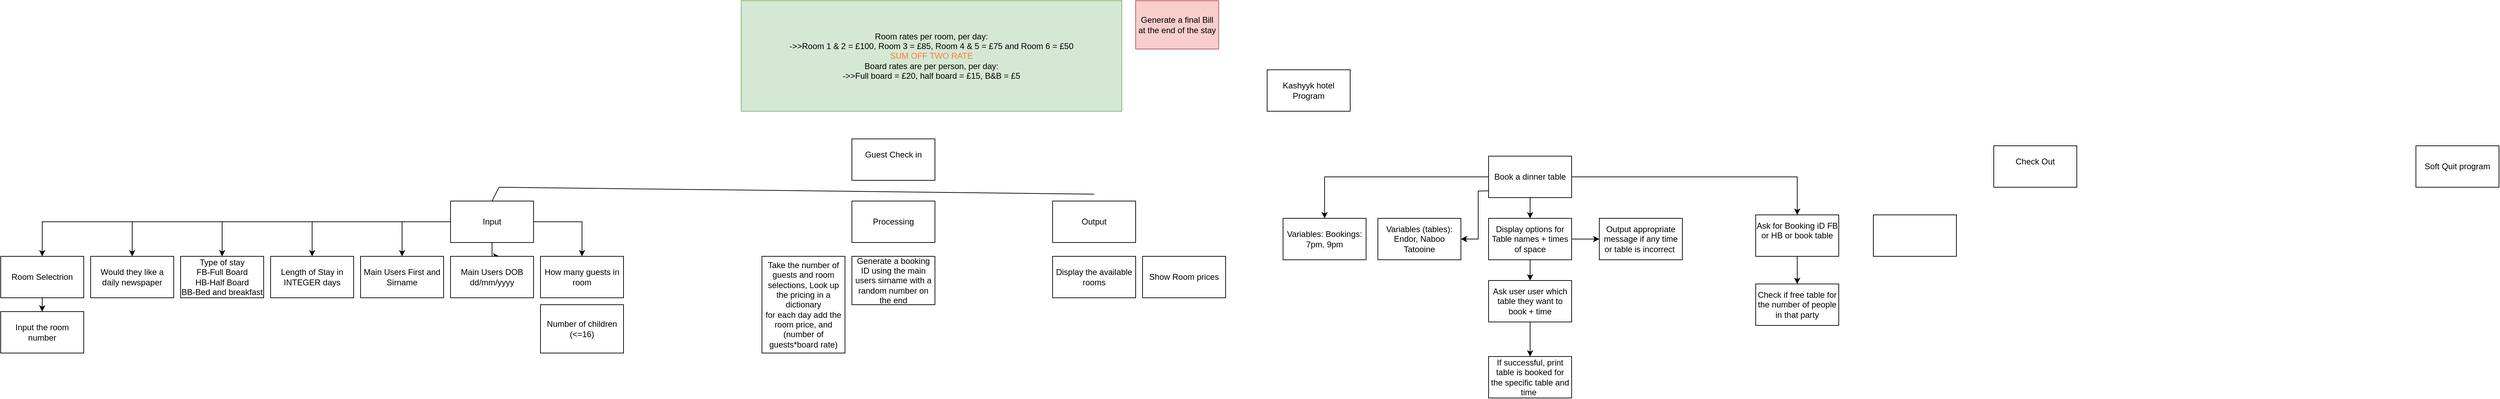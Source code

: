 <mxfile version="22.0.8" type="github">
  <diagram name="Page-1" id="g4rA1UfjoHgd0uxCYoGI">
    <mxGraphModel dx="2688" dy="461" grid="1" gridSize="10" guides="1" tooltips="1" connect="1" arrows="1" fold="1" page="1" pageScale="1" pageWidth="827" pageHeight="1169" math="0" shadow="0">
      <root>
        <mxCell id="0" />
        <mxCell id="1" parent="0" />
        <mxCell id="xWcp2EsW1pXefpogUu0f-1" value="Kashyyk hotel Program" style="rounded=0;whiteSpace=wrap;html=1;" parent="1" vertex="1">
          <mxGeometry x="390" y="100" width="120" height="60" as="geometry" />
        </mxCell>
        <mxCell id="xWcp2EsW1pXefpogUu0f-2" value="&lt;div&gt;Guest Check in&lt;/div&gt;&lt;div&gt;&lt;br&gt;&lt;/div&gt;" style="rounded=0;whiteSpace=wrap;html=1;" parent="1" vertex="1">
          <mxGeometry x="-210" y="200" width="120" height="60" as="geometry" />
        </mxCell>
        <mxCell id="2HaEW5ayOSchESDhEftc-19" style="edgeStyle=orthogonalEdgeStyle;rounded=0;orthogonalLoop=1;jettySize=auto;html=1;entryX=0.5;entryY=0;entryDx=0;entryDy=0;" parent="1" source="xWcp2EsW1pXefpogUu0f-3" target="2HaEW5ayOSchESDhEftc-7" edge="1">
          <mxGeometry relative="1" as="geometry" />
        </mxCell>
        <mxCell id="2HaEW5ayOSchESDhEftc-22" style="edgeStyle=orthogonalEdgeStyle;rounded=0;orthogonalLoop=1;jettySize=auto;html=1;" parent="1" source="xWcp2EsW1pXefpogUu0f-3" target="2HaEW5ayOSchESDhEftc-20" edge="1">
          <mxGeometry relative="1" as="geometry" />
        </mxCell>
        <mxCell id="2HaEW5ayOSchESDhEftc-23" style="edgeStyle=orthogonalEdgeStyle;rounded=0;orthogonalLoop=1;jettySize=auto;html=1;exitX=0;exitY=1;exitDx=0;exitDy=0;entryX=1;entryY=0.5;entryDx=0;entryDy=0;" parent="1" target="2HaEW5ayOSchESDhEftc-21" edge="1">
          <mxGeometry relative="1" as="geometry">
            <mxPoint x="720.0" y="275.0" as="sourcePoint" />
            <mxPoint x="680.0" y="335.0" as="targetPoint" />
          </mxGeometry>
        </mxCell>
        <mxCell id="2HaEW5ayOSchESDhEftc-25" style="edgeStyle=orthogonalEdgeStyle;rounded=0;orthogonalLoop=1;jettySize=auto;html=1;" parent="1" source="xWcp2EsW1pXefpogUu0f-3" target="2HaEW5ayOSchESDhEftc-12" edge="1">
          <mxGeometry relative="1" as="geometry" />
        </mxCell>
        <mxCell id="xWcp2EsW1pXefpogUu0f-3" value="Book a dinner table" style="rounded=0;whiteSpace=wrap;html=1;" parent="1" vertex="1">
          <mxGeometry x="710" y="225" width="120" height="60" as="geometry" />
        </mxCell>
        <mxCell id="xWcp2EsW1pXefpogUu0f-4" value="&lt;div&gt;Check Out&lt;/div&gt;&lt;div&gt;&lt;br&gt;&lt;/div&gt;" style="rounded=0;whiteSpace=wrap;html=1;" parent="1" vertex="1">
          <mxGeometry x="1440" y="210" width="120" height="60" as="geometry" />
        </mxCell>
        <mxCell id="xWcp2EsW1pXefpogUu0f-5" value="Soft Quit program" style="rounded=0;whiteSpace=wrap;html=1;" parent="1" vertex="1">
          <mxGeometry x="2050" y="210" width="120" height="60" as="geometry" />
        </mxCell>
        <mxCell id="2HaEW5ayOSchESDhEftc-7" value="Ask for Booking iD FB or HB or book table&lt;br&gt;&amp;nbsp;" style="rounded=0;whiteSpace=wrap;html=1;" parent="1" vertex="1">
          <mxGeometry x="1096" y="310" width="120" height="60" as="geometry" />
        </mxCell>
        <mxCell id="2HaEW5ayOSchESDhEftc-10" value="Check if free table for the number of people in that party" style="rounded=0;whiteSpace=wrap;html=1;" parent="1" vertex="1">
          <mxGeometry x="1096" y="410" width="120" height="60" as="geometry" />
        </mxCell>
        <mxCell id="87aQEBoh5xDX5XQvqtUe-13" value="" style="edgeStyle=orthogonalEdgeStyle;rounded=0;orthogonalLoop=1;jettySize=auto;html=1;" parent="1" source="87aQEBoh5xDX5XQvqtUe-1" edge="1">
          <mxGeometry relative="1" as="geometry">
            <mxPoint x="-720" y="370" as="targetPoint" />
          </mxGeometry>
        </mxCell>
        <mxCell id="2HaEW5ayOSchESDhEftc-11" value="" style="rounded=0;whiteSpace=wrap;html=1;" parent="1" vertex="1">
          <mxGeometry x="1266" y="310" width="120" height="60" as="geometry" />
        </mxCell>
        <mxCell id="87aQEBoh5xDX5XQvqtUe-14" style="edgeStyle=orthogonalEdgeStyle;rounded=0;orthogonalLoop=1;jettySize=auto;html=1;" parent="1" source="87aQEBoh5xDX5XQvqtUe-1" target="87aQEBoh5xDX5XQvqtUe-5" edge="1">
          <mxGeometry relative="1" as="geometry" />
        </mxCell>
        <mxCell id="2HaEW5ayOSchESDhEftc-13" style="edgeStyle=orthogonalEdgeStyle;rounded=0;orthogonalLoop=1;jettySize=auto;html=1;entryX=0.5;entryY=0;entryDx=0;entryDy=0;" parent="1" source="2HaEW5ayOSchESDhEftc-12" target="2HaEW5ayOSchESDhEftc-14" edge="1">
          <mxGeometry relative="1" as="geometry">
            <mxPoint x="770" y="435" as="targetPoint" />
          </mxGeometry>
        </mxCell>
        <mxCell id="87aQEBoh5xDX5XQvqtUe-15" style="edgeStyle=orthogonalEdgeStyle;rounded=0;orthogonalLoop=1;jettySize=auto;html=1;entryX=0.5;entryY=0;entryDx=0;entryDy=0;" parent="1" source="87aQEBoh5xDX5XQvqtUe-1" target="87aQEBoh5xDX5XQvqtUe-9" edge="1">
          <mxGeometry relative="1" as="geometry" />
        </mxCell>
        <mxCell id="2HaEW5ayOSchESDhEftc-26" style="edgeStyle=orthogonalEdgeStyle;rounded=0;orthogonalLoop=1;jettySize=auto;html=1;entryX=0;entryY=0.5;entryDx=0;entryDy=0;" parent="1" source="2HaEW5ayOSchESDhEftc-12" target="2HaEW5ayOSchESDhEftc-27" edge="1">
          <mxGeometry relative="1" as="geometry">
            <mxPoint x="880.0" y="345" as="targetPoint" />
          </mxGeometry>
        </mxCell>
        <mxCell id="2HaEW5ayOSchESDhEftc-12" value="Display options for Table names + times of space" style="rounded=0;whiteSpace=wrap;html=1;" parent="1" vertex="1">
          <mxGeometry x="710" y="315" width="120" height="60" as="geometry" />
        </mxCell>
        <mxCell id="87aQEBoh5xDX5XQvqtUe-16" style="edgeStyle=orthogonalEdgeStyle;rounded=0;orthogonalLoop=1;jettySize=auto;html=1;entryX=0.5;entryY=0;entryDx=0;entryDy=0;" parent="1" source="87aQEBoh5xDX5XQvqtUe-1" target="87aQEBoh5xDX5XQvqtUe-10" edge="1">
          <mxGeometry relative="1" as="geometry" />
        </mxCell>
        <mxCell id="2HaEW5ayOSchESDhEftc-16" style="edgeStyle=orthogonalEdgeStyle;rounded=0;orthogonalLoop=1;jettySize=auto;html=1;" parent="1" source="2HaEW5ayOSchESDhEftc-14" edge="1">
          <mxGeometry relative="1" as="geometry">
            <mxPoint x="770" y="515" as="targetPoint" />
          </mxGeometry>
        </mxCell>
        <mxCell id="87aQEBoh5xDX5XQvqtUe-17" style="edgeStyle=orthogonalEdgeStyle;rounded=0;orthogonalLoop=1;jettySize=auto;html=1;entryX=0.5;entryY=0;entryDx=0;entryDy=0;" parent="1" source="87aQEBoh5xDX5XQvqtUe-1" target="87aQEBoh5xDX5XQvqtUe-7" edge="1">
          <mxGeometry relative="1" as="geometry" />
        </mxCell>
        <mxCell id="2HaEW5ayOSchESDhEftc-14" value="Ask user user which table they want to book + time" style="rounded=0;whiteSpace=wrap;html=1;" parent="1" vertex="1">
          <mxGeometry x="710" y="405" width="120" height="60" as="geometry" />
        </mxCell>
        <mxCell id="87aQEBoh5xDX5XQvqtUe-18" style="edgeStyle=orthogonalEdgeStyle;rounded=0;orthogonalLoop=1;jettySize=auto;html=1;" parent="1" source="87aQEBoh5xDX5XQvqtUe-1" target="87aQEBoh5xDX5XQvqtUe-11" edge="1">
          <mxGeometry relative="1" as="geometry" />
        </mxCell>
        <mxCell id="2HaEW5ayOSchESDhEftc-17" value="If successful, print table is booked for the specific table and time&lt;span style=&quot;white-space: pre;&quot;&gt;&#x9;&lt;/span&gt;" style="rounded=0;whiteSpace=wrap;html=1;" parent="1" vertex="1">
          <mxGeometry x="710" y="515" width="120" height="60" as="geometry" />
        </mxCell>
        <mxCell id="87aQEBoh5xDX5XQvqtUe-20" style="edgeStyle=orthogonalEdgeStyle;rounded=0;orthogonalLoop=1;jettySize=auto;html=1;" parent="1" source="87aQEBoh5xDX5XQvqtUe-1" target="87aQEBoh5xDX5XQvqtUe-19" edge="1">
          <mxGeometry relative="1" as="geometry" />
        </mxCell>
        <mxCell id="87aQEBoh5xDX5XQvqtUe-1" value="Input" style="rounded=0;whiteSpace=wrap;html=1;" parent="1" vertex="1">
          <mxGeometry x="-790" y="290" width="120" height="60" as="geometry" />
        </mxCell>
        <mxCell id="87aQEBoh5xDX5XQvqtUe-2" value="Processing" style="rounded=0;whiteSpace=wrap;html=1;" parent="1" vertex="1">
          <mxGeometry x="-210" y="290" width="120" height="60" as="geometry" />
        </mxCell>
        <mxCell id="87aQEBoh5xDX5XQvqtUe-5" value="Main Users First and Sirname" style="rounded=0;whiteSpace=wrap;html=1;" parent="1" vertex="1">
          <mxGeometry x="-920" y="370" width="120" height="60" as="geometry" />
        </mxCell>
        <mxCell id="87aQEBoh5xDX5XQvqtUe-6" value="Main Users DOB dd/mm/yyyy" style="rounded=0;whiteSpace=wrap;html=1;" parent="1" vertex="1">
          <mxGeometry x="-790" y="370" width="120" height="60" as="geometry" />
        </mxCell>
        <mxCell id="87aQEBoh5xDX5XQvqtUe-7" value="How many guests in room" style="rounded=0;whiteSpace=wrap;html=1;" parent="1" vertex="1">
          <mxGeometry x="-660" y="370" width="120" height="60" as="geometry" />
        </mxCell>
        <mxCell id="87aQEBoh5xDX5XQvqtUe-8" value="Number of children (&amp;lt;=16)" style="rounded=0;whiteSpace=wrap;html=1;" parent="1" vertex="1">
          <mxGeometry x="-660" y="440" width="120" height="70" as="geometry" />
        </mxCell>
        <mxCell id="87aQEBoh5xDX5XQvqtUe-9" value="Length of Stay in INTEGER days" style="rounded=0;whiteSpace=wrap;html=1;" parent="1" vertex="1">
          <mxGeometry x="-1050" y="370" width="120" height="60" as="geometry" />
        </mxCell>
        <mxCell id="87aQEBoh5xDX5XQvqtUe-10" value="Type of stay&lt;br&gt;&lt;div&gt;FB-Full Board&lt;/div&gt;&lt;div&gt;HB-Half Board&lt;/div&gt;&lt;div&gt;BB-Bed and breakfast&lt;br&gt;&lt;/div&gt;" style="rounded=0;whiteSpace=wrap;html=1;" parent="1" vertex="1">
          <mxGeometry x="-1180" y="370" width="120" height="60" as="geometry" />
        </mxCell>
        <mxCell id="87aQEBoh5xDX5XQvqtUe-11" value="Would they like a daily newspaper" style="rounded=0;whiteSpace=wrap;html=1;" parent="1" vertex="1">
          <mxGeometry x="-1310" y="370" width="120" height="60" as="geometry" />
        </mxCell>
        <mxCell id="LjkcAQPAtYwirEBkpaQn-7" style="edgeStyle=orthogonalEdgeStyle;rounded=0;orthogonalLoop=1;jettySize=auto;html=1;" parent="1" source="87aQEBoh5xDX5XQvqtUe-19" target="87aQEBoh5xDX5XQvqtUe-24" edge="1">
          <mxGeometry relative="1" as="geometry" />
        </mxCell>
        <mxCell id="87aQEBoh5xDX5XQvqtUe-19" value="Room Selectrion" style="rounded=0;whiteSpace=wrap;html=1;" parent="1" vertex="1">
          <mxGeometry x="-1440" y="370" width="120" height="60" as="geometry" />
        </mxCell>
        <mxCell id="87aQEBoh5xDX5XQvqtUe-21" value="Generate a booking ID using the main users sirname with a random number on the end" style="rounded=0;whiteSpace=wrap;html=1;" parent="1" vertex="1">
          <mxGeometry x="-210" y="370" width="120" height="70" as="geometry" />
        </mxCell>
        <mxCell id="87aQEBoh5xDX5XQvqtUe-22" value="Output" style="rounded=0;whiteSpace=wrap;html=1;" parent="1" vertex="1">
          <mxGeometry x="80" y="290" width="120" height="60" as="geometry" />
        </mxCell>
        <mxCell id="87aQEBoh5xDX5XQvqtUe-23" value="Display the available rooms" style="rounded=0;whiteSpace=wrap;html=1;" parent="1" vertex="1">
          <mxGeometry x="80" y="370" width="120" height="60" as="geometry" />
        </mxCell>
        <mxCell id="87aQEBoh5xDX5XQvqtUe-24" value="Input the room number" style="rounded=0;whiteSpace=wrap;html=1;" parent="1" vertex="1">
          <mxGeometry x="-1440" y="450" width="120" height="60" as="geometry" />
        </mxCell>
        <mxCell id="87aQEBoh5xDX5XQvqtUe-25" value="Generate a final Bill at the end of the stay" style="rounded=0;whiteSpace=wrap;html=1;fillColor=#f8cecc;strokeColor=#b85450;" parent="1" vertex="1">
          <mxGeometry x="200" width="120" height="70" as="geometry" />
        </mxCell>
        <mxCell id="2HaEW5ayOSchESDhEftc-8" style="edgeStyle=orthogonalEdgeStyle;rounded=0;orthogonalLoop=1;jettySize=auto;html=1;entryX=0.5;entryY=0;entryDx=0;entryDy=0;" parent="1" source="2HaEW5ayOSchESDhEftc-7" target="2HaEW5ayOSchESDhEftc-10" edge="1">
          <mxGeometry relative="1" as="geometry">
            <mxPoint x="1083" y="370" as="targetPoint" />
          </mxGeometry>
        </mxCell>
        <mxCell id="LjkcAQPAtYwirEBkpaQn-1" value="Show Room prices" style="rounded=0;whiteSpace=wrap;html=1;" parent="1" vertex="1">
          <mxGeometry x="210" y="370" width="120" height="60" as="geometry" />
        </mxCell>
        <mxCell id="2HaEW5ayOSchESDhEftc-20" value="Variables: Bookings: 7pm, 9pm" style="rounded=0;whiteSpace=wrap;html=1;" parent="1" vertex="1">
          <mxGeometry x="413" y="315" width="120" height="60" as="geometry" />
        </mxCell>
        <mxCell id="LjkcAQPAtYwirEBkpaQn-2" value="Room rates per room, per day:&lt;br&gt;-&amp;gt;&amp;gt;Room 1 &amp;amp; 2 = £100, Room 3 = £85, Room 4 &amp;amp; 5 = £75 and Room 6 = £50&lt;br&gt;&lt;div&gt;&lt;font color=&quot;#ff7a38&quot;&gt;SUM OFF TWO RATE&lt;/font&gt;&lt;br&gt;&lt;/div&gt;&lt;div&gt;Board rates are per person, per day:&lt;/div&gt;-&amp;gt;&amp;gt;Full board = £20, half board = £15, B&amp;amp;B = £5" style="rounded=0;whiteSpace=wrap;html=1;fillColor=#d5e8d4;strokeColor=#82b366;" parent="1" vertex="1">
          <mxGeometry x="-370" width="550" height="160" as="geometry" />
        </mxCell>
        <mxCell id="2HaEW5ayOSchESDhEftc-21" value="Variables (tables): Endor, Naboo Tatooine" style="rounded=0;whiteSpace=wrap;html=1;" parent="1" vertex="1">
          <mxGeometry x="550" y="315" width="120" height="60" as="geometry" />
        </mxCell>
        <mxCell id="2HaEW5ayOSchESDhEftc-27" value="Output appropriate message if any time or table is incorrect&amp;nbsp;" style="rounded=0;whiteSpace=wrap;html=1;" parent="1" vertex="1">
          <mxGeometry x="870" y="315" width="120" height="60" as="geometry" />
        </mxCell>
        <mxCell id="LjkcAQPAtYwirEBkpaQn-6" value="&lt;div&gt;Take the number of guests and room selections, Look up the pricing in a dictionary&lt;/div&gt;&lt;div&gt;for each day add the room price, and (number of guests*board rate)&lt;br&gt;&lt;/div&gt;" style="rounded=0;whiteSpace=wrap;html=1;" parent="1" vertex="1">
          <mxGeometry x="-340" y="370" width="120" height="140" as="geometry" />
        </mxCell>
        <mxCell id="LjkcAQPAtYwirEBkpaQn-9" value="" style="endArrow=none;html=1;rounded=0;" parent="1" edge="1">
          <mxGeometry width="50" height="50" relative="1" as="geometry">
            <mxPoint x="-720" y="270" as="sourcePoint" />
            <mxPoint x="140" y="280" as="targetPoint" />
          </mxGeometry>
        </mxCell>
        <mxCell id="99pIClbF8ladsGSces0m-2" value="" style="endArrow=none;html=1;rounded=0;exitX=0.5;exitY=0;exitDx=0;exitDy=0;" parent="1" source="87aQEBoh5xDX5XQvqtUe-1" edge="1">
          <mxGeometry width="50" height="50" relative="1" as="geometry">
            <mxPoint x="-510" y="460" as="sourcePoint" />
            <mxPoint x="-720" y="270" as="targetPoint" />
          </mxGeometry>
        </mxCell>
      </root>
    </mxGraphModel>
  </diagram>
</mxfile>

